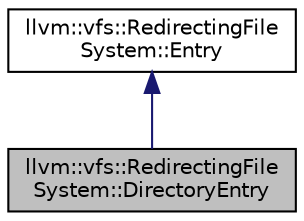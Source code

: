 digraph "llvm::vfs::RedirectingFileSystem::DirectoryEntry"
{
 // LATEX_PDF_SIZE
  bgcolor="transparent";
  edge [fontname="Helvetica",fontsize="10",labelfontname="Helvetica",labelfontsize="10"];
  node [fontname="Helvetica",fontsize="10",shape=record];
  Node1 [label="llvm::vfs::RedirectingFile\lSystem::DirectoryEntry",height=0.2,width=0.4,color="black", fillcolor="grey75", style="filled", fontcolor="black",tooltip="A directory in the vfs with explicitly specified contents."];
  Node2 -> Node1 [dir="back",color="midnightblue",fontsize="10",style="solid",fontname="Helvetica"];
  Node2 [label="llvm::vfs::RedirectingFile\lSystem::Entry",height=0.2,width=0.4,color="black",URL="$classllvm_1_1vfs_1_1RedirectingFileSystem_1_1Entry.html",tooltip="A single file or directory in the VFS."];
}
